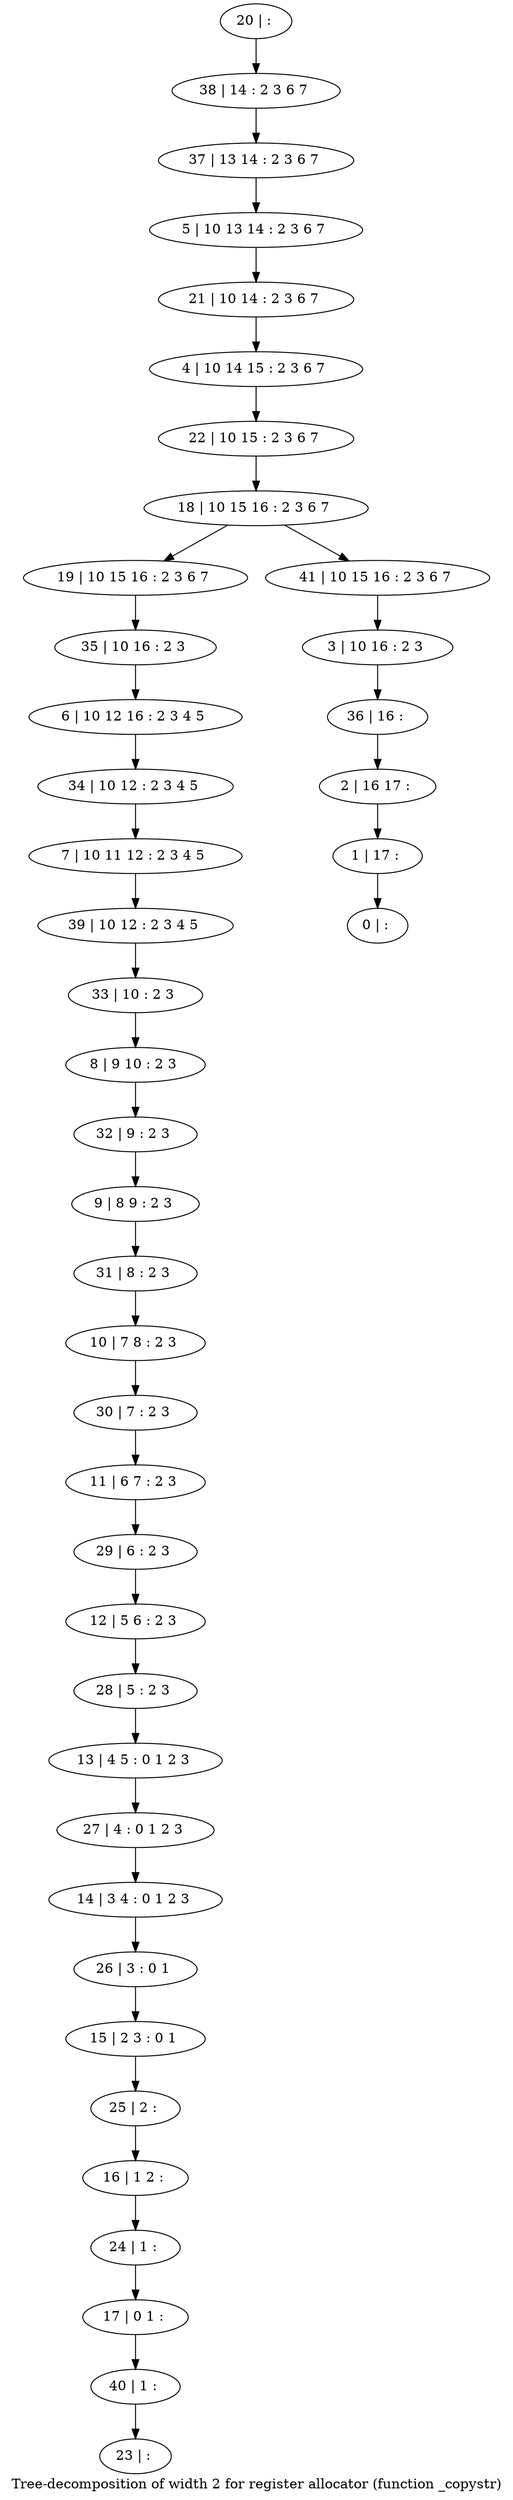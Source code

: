 digraph G {
graph [label="Tree-decomposition of width 2 for register allocator (function _copystr)"]
0[label="0 | : "];
1[label="1 | 17 : "];
2[label="2 | 16 17 : "];
3[label="3 | 10 16 : 2 3 "];
4[label="4 | 10 14 15 : 2 3 6 7 "];
5[label="5 | 10 13 14 : 2 3 6 7 "];
6[label="6 | 10 12 16 : 2 3 4 5 "];
7[label="7 | 10 11 12 : 2 3 4 5 "];
8[label="8 | 9 10 : 2 3 "];
9[label="9 | 8 9 : 2 3 "];
10[label="10 | 7 8 : 2 3 "];
11[label="11 | 6 7 : 2 3 "];
12[label="12 | 5 6 : 2 3 "];
13[label="13 | 4 5 : 0 1 2 3 "];
14[label="14 | 3 4 : 0 1 2 3 "];
15[label="15 | 2 3 : 0 1 "];
16[label="16 | 1 2 : "];
17[label="17 | 0 1 : "];
18[label="18 | 10 15 16 : 2 3 6 7 "];
19[label="19 | 10 15 16 : 2 3 6 7 "];
20[label="20 | : "];
21[label="21 | 10 14 : 2 3 6 7 "];
22[label="22 | 10 15 : 2 3 6 7 "];
23[label="23 | : "];
24[label="24 | 1 : "];
25[label="25 | 2 : "];
26[label="26 | 3 : 0 1 "];
27[label="27 | 4 : 0 1 2 3 "];
28[label="28 | 5 : 2 3 "];
29[label="29 | 6 : 2 3 "];
30[label="30 | 7 : 2 3 "];
31[label="31 | 8 : 2 3 "];
32[label="32 | 9 : 2 3 "];
33[label="33 | 10 : 2 3 "];
34[label="34 | 10 12 : 2 3 4 5 "];
35[label="35 | 10 16 : 2 3 "];
36[label="36 | 16 : "];
37[label="37 | 13 14 : 2 3 6 7 "];
38[label="38 | 14 : 2 3 6 7 "];
39[label="39 | 10 12 : 2 3 4 5 "];
40[label="40 | 1 : "];
41[label="41 | 10 15 16 : 2 3 6 7 "];
24->17 ;
16->24 ;
25->16 ;
15->25 ;
26->15 ;
14->26 ;
27->14 ;
13->27 ;
28->13 ;
12->28 ;
29->12 ;
11->29 ;
30->11 ;
10->30 ;
31->10 ;
9->31 ;
32->9 ;
8->32 ;
33->8 ;
34->7 ;
6->34 ;
35->6 ;
19->35 ;
39->33 ;
7->39 ;
40->23 ;
17->40 ;
20->38 ;
38->37 ;
37->5 ;
5->21 ;
21->4 ;
4->22 ;
22->18 ;
3->36 ;
36->2 ;
2->1 ;
1->0 ;
41->3 ;
18->19 ;
18->41 ;
}
